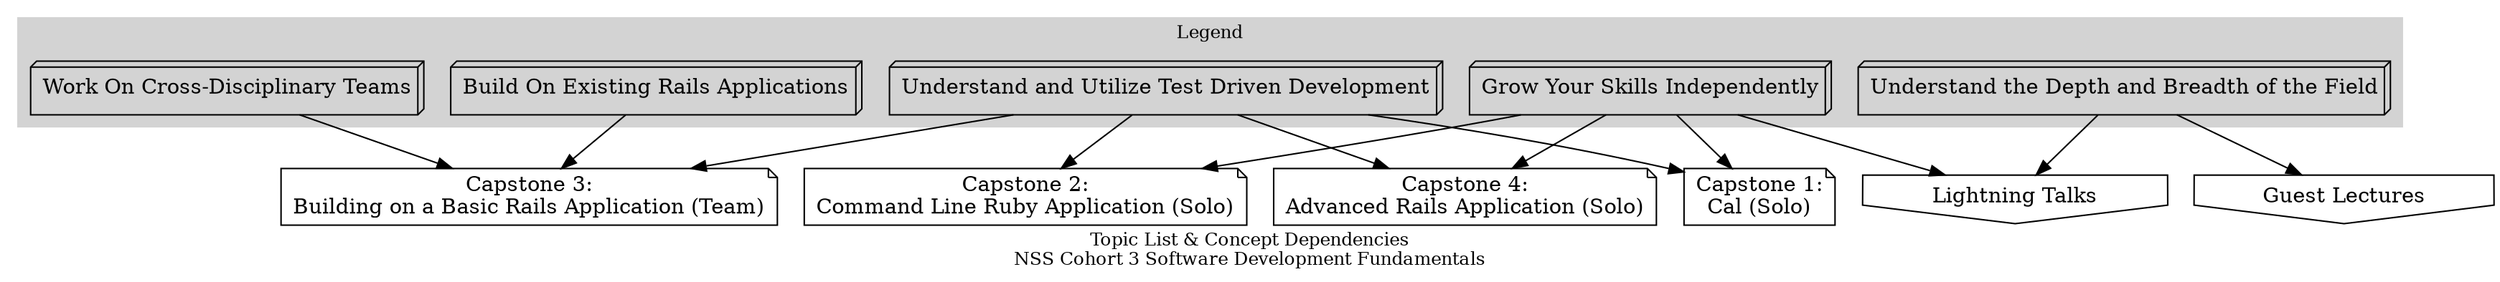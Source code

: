 ## Command to generate the layout: "neato -Tpng thisfile > thisfile.png"

digraph NSS {


## Major Goals
node [shape=box3d];
build[label="Build On Existing Rails Applications"];
teams[label="Work On Cross-Disciplinary Teams"];
grow[label="Grow Your Skills Independently"];
depth_and_breadth[label="Understand the Depth and Breadth of the Field"];
tdd[label="Understand and Utilize Test Driven Development"];
# example_goal[label="Overarching Class Goal"];

## Major Assignments
node [shape=note];
calapp[label="Capstone 1:\nCal (Solo)"];
cliapp[label="Capstone 2:\nCommand Line Ruby Application (Solo)"];
basicrailsapp[label="Capstone 3:\nBuilding on a Basic Rails Application (Team)"];
capstone[label="Capstone 4:\nAdvanced Rails Application (Solo)"];
# example_major_assignment[label="Major Assignment"];

tdd -> calapp;
tdd -> cliapp;
tdd -> basicrailsapp;
tdd -> capstone;
build -> basicrailsapp;
grow -> calapp;
grow -> cliapp;
grow -> capstone;
teams -> basicrailsapp;

## Minor Assignments
node [shape=invhouse];
# example_minor_assignment[label="General Assignment"];
lightning[label="Lightning Talks"]
guestlectures[label="Guest Lectures"]

depth_and_breadth -> lightning
depth_and_breadth -> guestlectures
grow -> lightning


## Topics
# node [shape=box];
# example_general_topic[label="General Topic"]

# general_topic;
# sw_req[label="Software Requirements & Specifications"];

# build -> rails;
# rails -> "Rails Asset Pipeline"
# rails -> "Authentication and Authorization Libraries"
# rails -> "ActiveRecord Scopes"
# "ActiveRecord Scopes" -> "SQL"
# calapp -> sw_req
# cliapp -> sw_req
# basicrailsapp -> sw_req
# capstone -> sw_req
# cliapp -> "User Stories"
# basicrailsapp -> "User Stories"
# capstone -> "User Stories"

# grow -> "Big O & Algorithmic Efficiency";


## Guest Lectures

# node[shape=invhouse]
# example_guest_lecture[label="Guest Lecture"]

# grow -> "
#   * HTTP Caching
#   * Deployment
#   * Server administration and automation
#   * How the DNS system works
#   * How operating systems work
#   * Dev Ops
#   * Networks
#   * DB/Security Best Practices
#   * API Development
#   * Integrating with APIs
#   * Fundamental Gates and Circuits
#   * Big Oh
#   * Overview of the IT field and technologies
#   * Interviewing and job searches
#   * Compilers and interpreters
#   * Transitioning from Junior to Midlevel developer
#   * Getting paid what you're worth"
# grow -> "Morals and Ethics of Software Development"
# build -> "Database/Security Best Practices"

overlap=false
label="Topic List & Concept Dependencies\nNSS Cohort 3 Software Development Fundamentals"
fontsize=12;

	subgraph cluster_0 {
		style=filled;
		color=lightgrey;
		build;
		teams;
		grow;
		depth_and_breadth;
		tdd;
		label = "Legend";
	}
}
